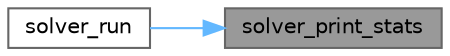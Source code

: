 digraph "solver_print_stats"
{
 // LATEX_PDF_SIZE
  bgcolor="transparent";
  edge [fontname=Helvetica,fontsize=10,labelfontname=Helvetica,labelfontsize=10];
  node [fontname=Helvetica,fontsize=10,shape=box,height=0.2,width=0.4];
  rankdir="RL";
  Node1 [label="solver_print_stats",height=0.2,width=0.4,color="gray40", fillcolor="grey60", style="filled", fontcolor="black",tooltip="Print solver statistics."];
  Node1 -> Node2 [dir="back",color="steelblue1",style="solid"];
  Node2 [label="solver_run",height=0.2,width=0.4,color="grey40", fillcolor="white", style="filled",URL="$camp__solver_8c.html#afc5ec8680b419e7ab49530d53a76cee4",tooltip="Solve for a given timestep."];
}
